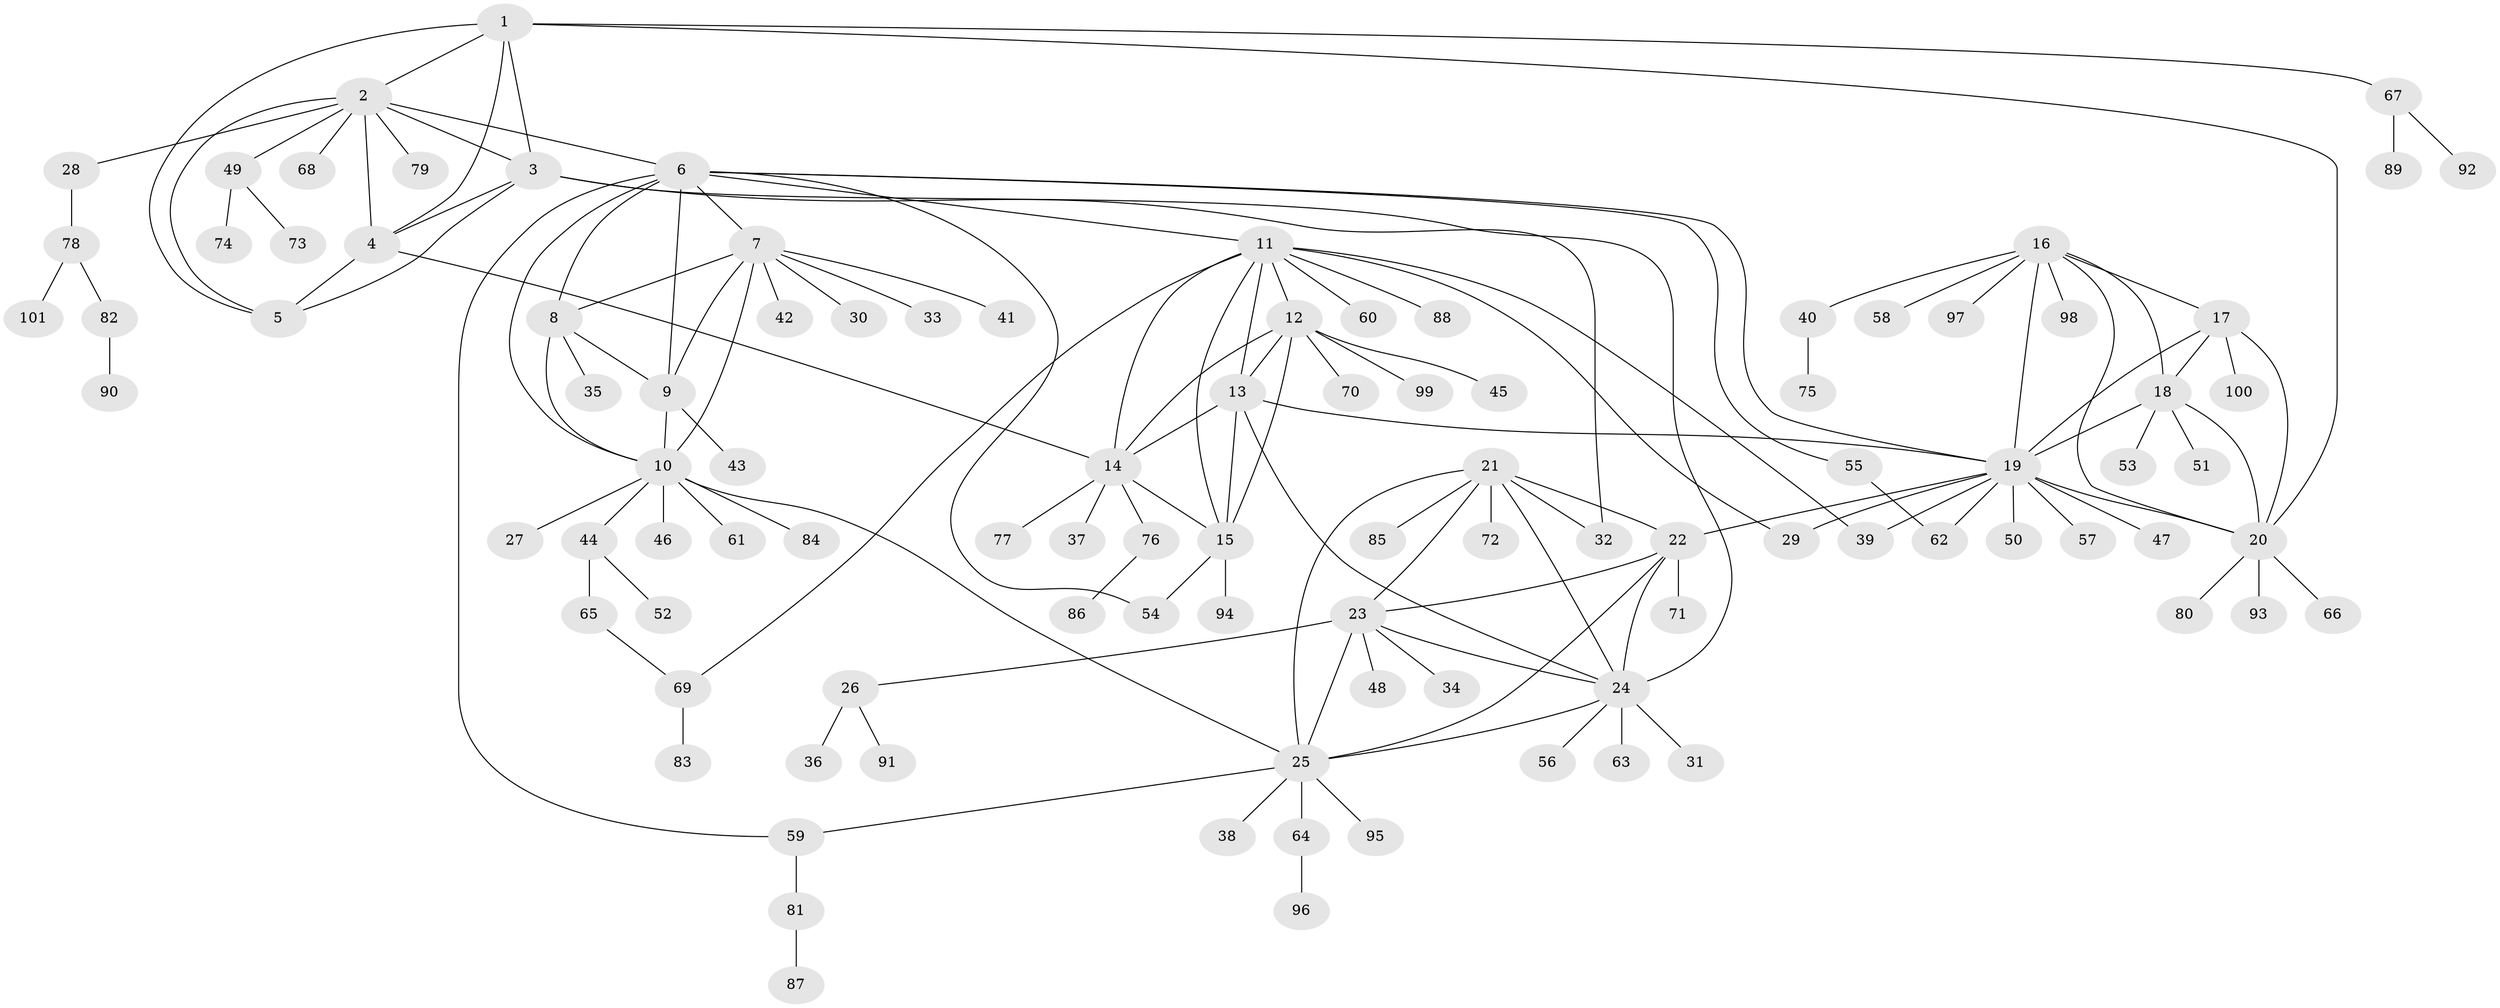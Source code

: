 // coarse degree distribution, {7: 0.06, 22: 0.02, 2: 0.08, 6: 0.02, 5: 0.1, 9: 0.02, 8: 0.02, 3: 0.06, 4: 0.02, 1: 0.6}
// Generated by graph-tools (version 1.1) at 2025/19/03/04/25 18:19:26]
// undirected, 101 vertices, 143 edges
graph export_dot {
graph [start="1"]
  node [color=gray90,style=filled];
  1;
  2;
  3;
  4;
  5;
  6;
  7;
  8;
  9;
  10;
  11;
  12;
  13;
  14;
  15;
  16;
  17;
  18;
  19;
  20;
  21;
  22;
  23;
  24;
  25;
  26;
  27;
  28;
  29;
  30;
  31;
  32;
  33;
  34;
  35;
  36;
  37;
  38;
  39;
  40;
  41;
  42;
  43;
  44;
  45;
  46;
  47;
  48;
  49;
  50;
  51;
  52;
  53;
  54;
  55;
  56;
  57;
  58;
  59;
  60;
  61;
  62;
  63;
  64;
  65;
  66;
  67;
  68;
  69;
  70;
  71;
  72;
  73;
  74;
  75;
  76;
  77;
  78;
  79;
  80;
  81;
  82;
  83;
  84;
  85;
  86;
  87;
  88;
  89;
  90;
  91;
  92;
  93;
  94;
  95;
  96;
  97;
  98;
  99;
  100;
  101;
  1 -- 2;
  1 -- 3;
  1 -- 4;
  1 -- 5;
  1 -- 20;
  1 -- 67;
  2 -- 3;
  2 -- 4;
  2 -- 5;
  2 -- 6;
  2 -- 28;
  2 -- 49;
  2 -- 68;
  2 -- 79;
  3 -- 4;
  3 -- 5;
  3 -- 24;
  3 -- 32;
  4 -- 5;
  4 -- 14;
  6 -- 7;
  6 -- 8;
  6 -- 9;
  6 -- 10;
  6 -- 11;
  6 -- 19;
  6 -- 54;
  6 -- 55;
  6 -- 59;
  7 -- 8;
  7 -- 9;
  7 -- 10;
  7 -- 30;
  7 -- 33;
  7 -- 41;
  7 -- 42;
  8 -- 9;
  8 -- 10;
  8 -- 35;
  9 -- 10;
  9 -- 43;
  10 -- 25;
  10 -- 27;
  10 -- 44;
  10 -- 46;
  10 -- 61;
  10 -- 84;
  11 -- 12;
  11 -- 13;
  11 -- 14;
  11 -- 15;
  11 -- 29;
  11 -- 39;
  11 -- 60;
  11 -- 69;
  11 -- 88;
  12 -- 13;
  12 -- 14;
  12 -- 15;
  12 -- 45;
  12 -- 70;
  12 -- 99;
  13 -- 14;
  13 -- 15;
  13 -- 19;
  13 -- 24;
  14 -- 15;
  14 -- 37;
  14 -- 76;
  14 -- 77;
  15 -- 54;
  15 -- 94;
  16 -- 17;
  16 -- 18;
  16 -- 19;
  16 -- 20;
  16 -- 40;
  16 -- 58;
  16 -- 97;
  16 -- 98;
  17 -- 18;
  17 -- 19;
  17 -- 20;
  17 -- 100;
  18 -- 19;
  18 -- 20;
  18 -- 51;
  18 -- 53;
  19 -- 20;
  19 -- 22;
  19 -- 29;
  19 -- 39;
  19 -- 47;
  19 -- 50;
  19 -- 57;
  19 -- 62;
  20 -- 66;
  20 -- 80;
  20 -- 93;
  21 -- 22;
  21 -- 23;
  21 -- 24;
  21 -- 25;
  21 -- 32;
  21 -- 72;
  21 -- 85;
  22 -- 23;
  22 -- 24;
  22 -- 25;
  22 -- 71;
  23 -- 24;
  23 -- 25;
  23 -- 26;
  23 -- 34;
  23 -- 48;
  24 -- 25;
  24 -- 31;
  24 -- 56;
  24 -- 63;
  25 -- 38;
  25 -- 59;
  25 -- 64;
  25 -- 95;
  26 -- 36;
  26 -- 91;
  28 -- 78;
  40 -- 75;
  44 -- 52;
  44 -- 65;
  49 -- 73;
  49 -- 74;
  55 -- 62;
  59 -- 81;
  64 -- 96;
  65 -- 69;
  67 -- 89;
  67 -- 92;
  69 -- 83;
  76 -- 86;
  78 -- 82;
  78 -- 101;
  81 -- 87;
  82 -- 90;
}
